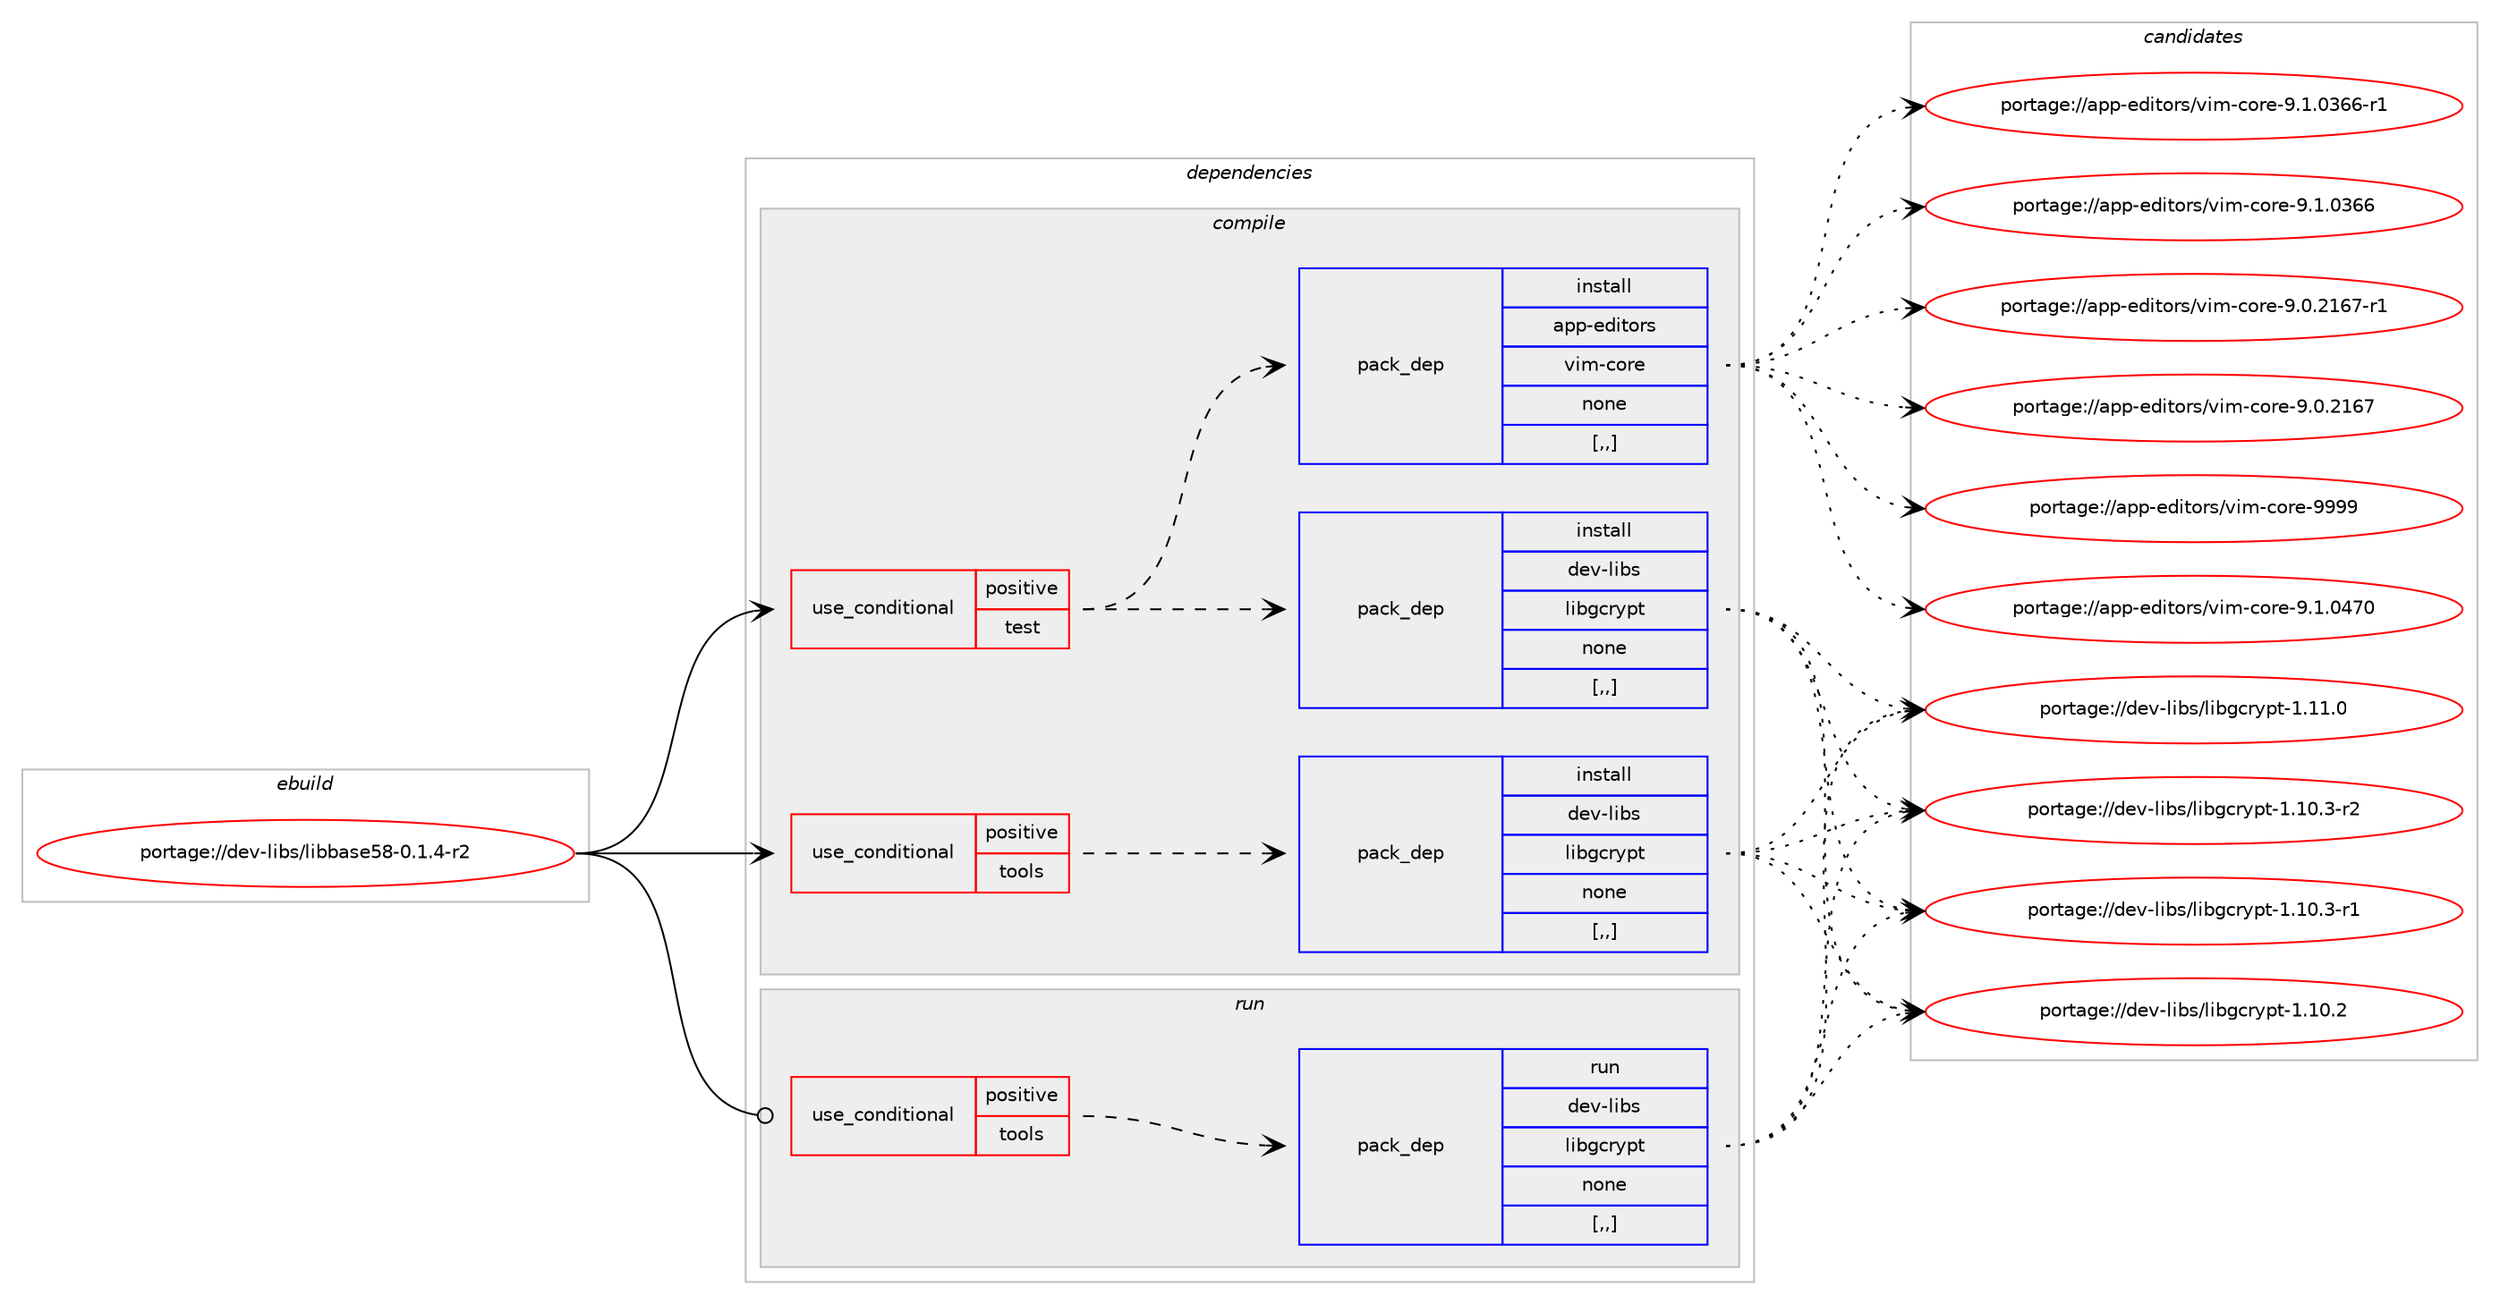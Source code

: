 digraph prolog {

# *************
# Graph options
# *************

newrank=true;
concentrate=true;
compound=true;
graph [rankdir=LR,fontname=Helvetica,fontsize=10,ranksep=1.5];#, ranksep=2.5, nodesep=0.2];
edge  [arrowhead=vee];
node  [fontname=Helvetica,fontsize=10];

# **********
# The ebuild
# **********

subgraph cluster_leftcol {
color=gray;
label=<<i>ebuild</i>>;
id [label="portage://dev-libs/libbase58-0.1.4-r2", color=red, width=4, href="../dev-libs/libbase58-0.1.4-r2.svg"];
}

# ****************
# The dependencies
# ****************

subgraph cluster_midcol {
color=gray;
label=<<i>dependencies</i>>;
subgraph cluster_compile {
fillcolor="#eeeeee";
style=filled;
label=<<i>compile</i>>;
subgraph cond26665 {
dependency109527 [label=<<TABLE BORDER="0" CELLBORDER="1" CELLSPACING="0" CELLPADDING="4"><TR><TD ROWSPAN="3" CELLPADDING="10">use_conditional</TD></TR><TR><TD>positive</TD></TR><TR><TD>test</TD></TR></TABLE>>, shape=none, color=red];
subgraph pack81670 {
dependency109528 [label=<<TABLE BORDER="0" CELLBORDER="1" CELLSPACING="0" CELLPADDING="4" WIDTH="220"><TR><TD ROWSPAN="6" CELLPADDING="30">pack_dep</TD></TR><TR><TD WIDTH="110">install</TD></TR><TR><TD>app-editors</TD></TR><TR><TD>vim-core</TD></TR><TR><TD>none</TD></TR><TR><TD>[,,]</TD></TR></TABLE>>, shape=none, color=blue];
}
dependency109527:e -> dependency109528:w [weight=20,style="dashed",arrowhead="vee"];
subgraph pack81671 {
dependency109529 [label=<<TABLE BORDER="0" CELLBORDER="1" CELLSPACING="0" CELLPADDING="4" WIDTH="220"><TR><TD ROWSPAN="6" CELLPADDING="30">pack_dep</TD></TR><TR><TD WIDTH="110">install</TD></TR><TR><TD>dev-libs</TD></TR><TR><TD>libgcrypt</TD></TR><TR><TD>none</TD></TR><TR><TD>[,,]</TD></TR></TABLE>>, shape=none, color=blue];
}
dependency109527:e -> dependency109529:w [weight=20,style="dashed",arrowhead="vee"];
}
id:e -> dependency109527:w [weight=20,style="solid",arrowhead="vee"];
subgraph cond26666 {
dependency109530 [label=<<TABLE BORDER="0" CELLBORDER="1" CELLSPACING="0" CELLPADDING="4"><TR><TD ROWSPAN="3" CELLPADDING="10">use_conditional</TD></TR><TR><TD>positive</TD></TR><TR><TD>tools</TD></TR></TABLE>>, shape=none, color=red];
subgraph pack81672 {
dependency109531 [label=<<TABLE BORDER="0" CELLBORDER="1" CELLSPACING="0" CELLPADDING="4" WIDTH="220"><TR><TD ROWSPAN="6" CELLPADDING="30">pack_dep</TD></TR><TR><TD WIDTH="110">install</TD></TR><TR><TD>dev-libs</TD></TR><TR><TD>libgcrypt</TD></TR><TR><TD>none</TD></TR><TR><TD>[,,]</TD></TR></TABLE>>, shape=none, color=blue];
}
dependency109530:e -> dependency109531:w [weight=20,style="dashed",arrowhead="vee"];
}
id:e -> dependency109530:w [weight=20,style="solid",arrowhead="vee"];
}
subgraph cluster_compileandrun {
fillcolor="#eeeeee";
style=filled;
label=<<i>compile and run</i>>;
}
subgraph cluster_run {
fillcolor="#eeeeee";
style=filled;
label=<<i>run</i>>;
subgraph cond26667 {
dependency109532 [label=<<TABLE BORDER="0" CELLBORDER="1" CELLSPACING="0" CELLPADDING="4"><TR><TD ROWSPAN="3" CELLPADDING="10">use_conditional</TD></TR><TR><TD>positive</TD></TR><TR><TD>tools</TD></TR></TABLE>>, shape=none, color=red];
subgraph pack81673 {
dependency109533 [label=<<TABLE BORDER="0" CELLBORDER="1" CELLSPACING="0" CELLPADDING="4" WIDTH="220"><TR><TD ROWSPAN="6" CELLPADDING="30">pack_dep</TD></TR><TR><TD WIDTH="110">run</TD></TR><TR><TD>dev-libs</TD></TR><TR><TD>libgcrypt</TD></TR><TR><TD>none</TD></TR><TR><TD>[,,]</TD></TR></TABLE>>, shape=none, color=blue];
}
dependency109532:e -> dependency109533:w [weight=20,style="dashed",arrowhead="vee"];
}
id:e -> dependency109532:w [weight=20,style="solid",arrowhead="odot"];
}
}

# **************
# The candidates
# **************

subgraph cluster_choices {
rank=same;
color=gray;
label=<<i>candidates</i>>;

subgraph choice81670 {
color=black;
nodesep=1;
choice97112112451011001051161111141154711810510945991111141014557575757 [label="portage://app-editors/vim-core-9999", color=red, width=4,href="../app-editors/vim-core-9999.svg"];
choice9711211245101100105116111114115471181051094599111114101455746494648525548 [label="portage://app-editors/vim-core-9.1.0470", color=red, width=4,href="../app-editors/vim-core-9.1.0470.svg"];
choice97112112451011001051161111141154711810510945991111141014557464946485154544511449 [label="portage://app-editors/vim-core-9.1.0366-r1", color=red, width=4,href="../app-editors/vim-core-9.1.0366-r1.svg"];
choice9711211245101100105116111114115471181051094599111114101455746494648515454 [label="portage://app-editors/vim-core-9.1.0366", color=red, width=4,href="../app-editors/vim-core-9.1.0366.svg"];
choice97112112451011001051161111141154711810510945991111141014557464846504954554511449 [label="portage://app-editors/vim-core-9.0.2167-r1", color=red, width=4,href="../app-editors/vim-core-9.0.2167-r1.svg"];
choice9711211245101100105116111114115471181051094599111114101455746484650495455 [label="portage://app-editors/vim-core-9.0.2167", color=red, width=4,href="../app-editors/vim-core-9.0.2167.svg"];
dependency109528:e -> choice97112112451011001051161111141154711810510945991111141014557575757:w [style=dotted,weight="100"];
dependency109528:e -> choice9711211245101100105116111114115471181051094599111114101455746494648525548:w [style=dotted,weight="100"];
dependency109528:e -> choice97112112451011001051161111141154711810510945991111141014557464946485154544511449:w [style=dotted,weight="100"];
dependency109528:e -> choice9711211245101100105116111114115471181051094599111114101455746494648515454:w [style=dotted,weight="100"];
dependency109528:e -> choice97112112451011001051161111141154711810510945991111141014557464846504954554511449:w [style=dotted,weight="100"];
dependency109528:e -> choice9711211245101100105116111114115471181051094599111114101455746484650495455:w [style=dotted,weight="100"];
}
subgraph choice81671 {
color=black;
nodesep=1;
choice100101118451081059811547108105981039911412111211645494649494648 [label="portage://dev-libs/libgcrypt-1.11.0", color=red, width=4,href="../dev-libs/libgcrypt-1.11.0.svg"];
choice1001011184510810598115471081059810399114121112116454946494846514511450 [label="portage://dev-libs/libgcrypt-1.10.3-r2", color=red, width=4,href="../dev-libs/libgcrypt-1.10.3-r2.svg"];
choice1001011184510810598115471081059810399114121112116454946494846514511449 [label="portage://dev-libs/libgcrypt-1.10.3-r1", color=red, width=4,href="../dev-libs/libgcrypt-1.10.3-r1.svg"];
choice100101118451081059811547108105981039911412111211645494649484650 [label="portage://dev-libs/libgcrypt-1.10.2", color=red, width=4,href="../dev-libs/libgcrypt-1.10.2.svg"];
dependency109529:e -> choice100101118451081059811547108105981039911412111211645494649494648:w [style=dotted,weight="100"];
dependency109529:e -> choice1001011184510810598115471081059810399114121112116454946494846514511450:w [style=dotted,weight="100"];
dependency109529:e -> choice1001011184510810598115471081059810399114121112116454946494846514511449:w [style=dotted,weight="100"];
dependency109529:e -> choice100101118451081059811547108105981039911412111211645494649484650:w [style=dotted,weight="100"];
}
subgraph choice81672 {
color=black;
nodesep=1;
choice100101118451081059811547108105981039911412111211645494649494648 [label="portage://dev-libs/libgcrypt-1.11.0", color=red, width=4,href="../dev-libs/libgcrypt-1.11.0.svg"];
choice1001011184510810598115471081059810399114121112116454946494846514511450 [label="portage://dev-libs/libgcrypt-1.10.3-r2", color=red, width=4,href="../dev-libs/libgcrypt-1.10.3-r2.svg"];
choice1001011184510810598115471081059810399114121112116454946494846514511449 [label="portage://dev-libs/libgcrypt-1.10.3-r1", color=red, width=4,href="../dev-libs/libgcrypt-1.10.3-r1.svg"];
choice100101118451081059811547108105981039911412111211645494649484650 [label="portage://dev-libs/libgcrypt-1.10.2", color=red, width=4,href="../dev-libs/libgcrypt-1.10.2.svg"];
dependency109531:e -> choice100101118451081059811547108105981039911412111211645494649494648:w [style=dotted,weight="100"];
dependency109531:e -> choice1001011184510810598115471081059810399114121112116454946494846514511450:w [style=dotted,weight="100"];
dependency109531:e -> choice1001011184510810598115471081059810399114121112116454946494846514511449:w [style=dotted,weight="100"];
dependency109531:e -> choice100101118451081059811547108105981039911412111211645494649484650:w [style=dotted,weight="100"];
}
subgraph choice81673 {
color=black;
nodesep=1;
choice100101118451081059811547108105981039911412111211645494649494648 [label="portage://dev-libs/libgcrypt-1.11.0", color=red, width=4,href="../dev-libs/libgcrypt-1.11.0.svg"];
choice1001011184510810598115471081059810399114121112116454946494846514511450 [label="portage://dev-libs/libgcrypt-1.10.3-r2", color=red, width=4,href="../dev-libs/libgcrypt-1.10.3-r2.svg"];
choice1001011184510810598115471081059810399114121112116454946494846514511449 [label="portage://dev-libs/libgcrypt-1.10.3-r1", color=red, width=4,href="../dev-libs/libgcrypt-1.10.3-r1.svg"];
choice100101118451081059811547108105981039911412111211645494649484650 [label="portage://dev-libs/libgcrypt-1.10.2", color=red, width=4,href="../dev-libs/libgcrypt-1.10.2.svg"];
dependency109533:e -> choice100101118451081059811547108105981039911412111211645494649494648:w [style=dotted,weight="100"];
dependency109533:e -> choice1001011184510810598115471081059810399114121112116454946494846514511450:w [style=dotted,weight="100"];
dependency109533:e -> choice1001011184510810598115471081059810399114121112116454946494846514511449:w [style=dotted,weight="100"];
dependency109533:e -> choice100101118451081059811547108105981039911412111211645494649484650:w [style=dotted,weight="100"];
}
}

}
